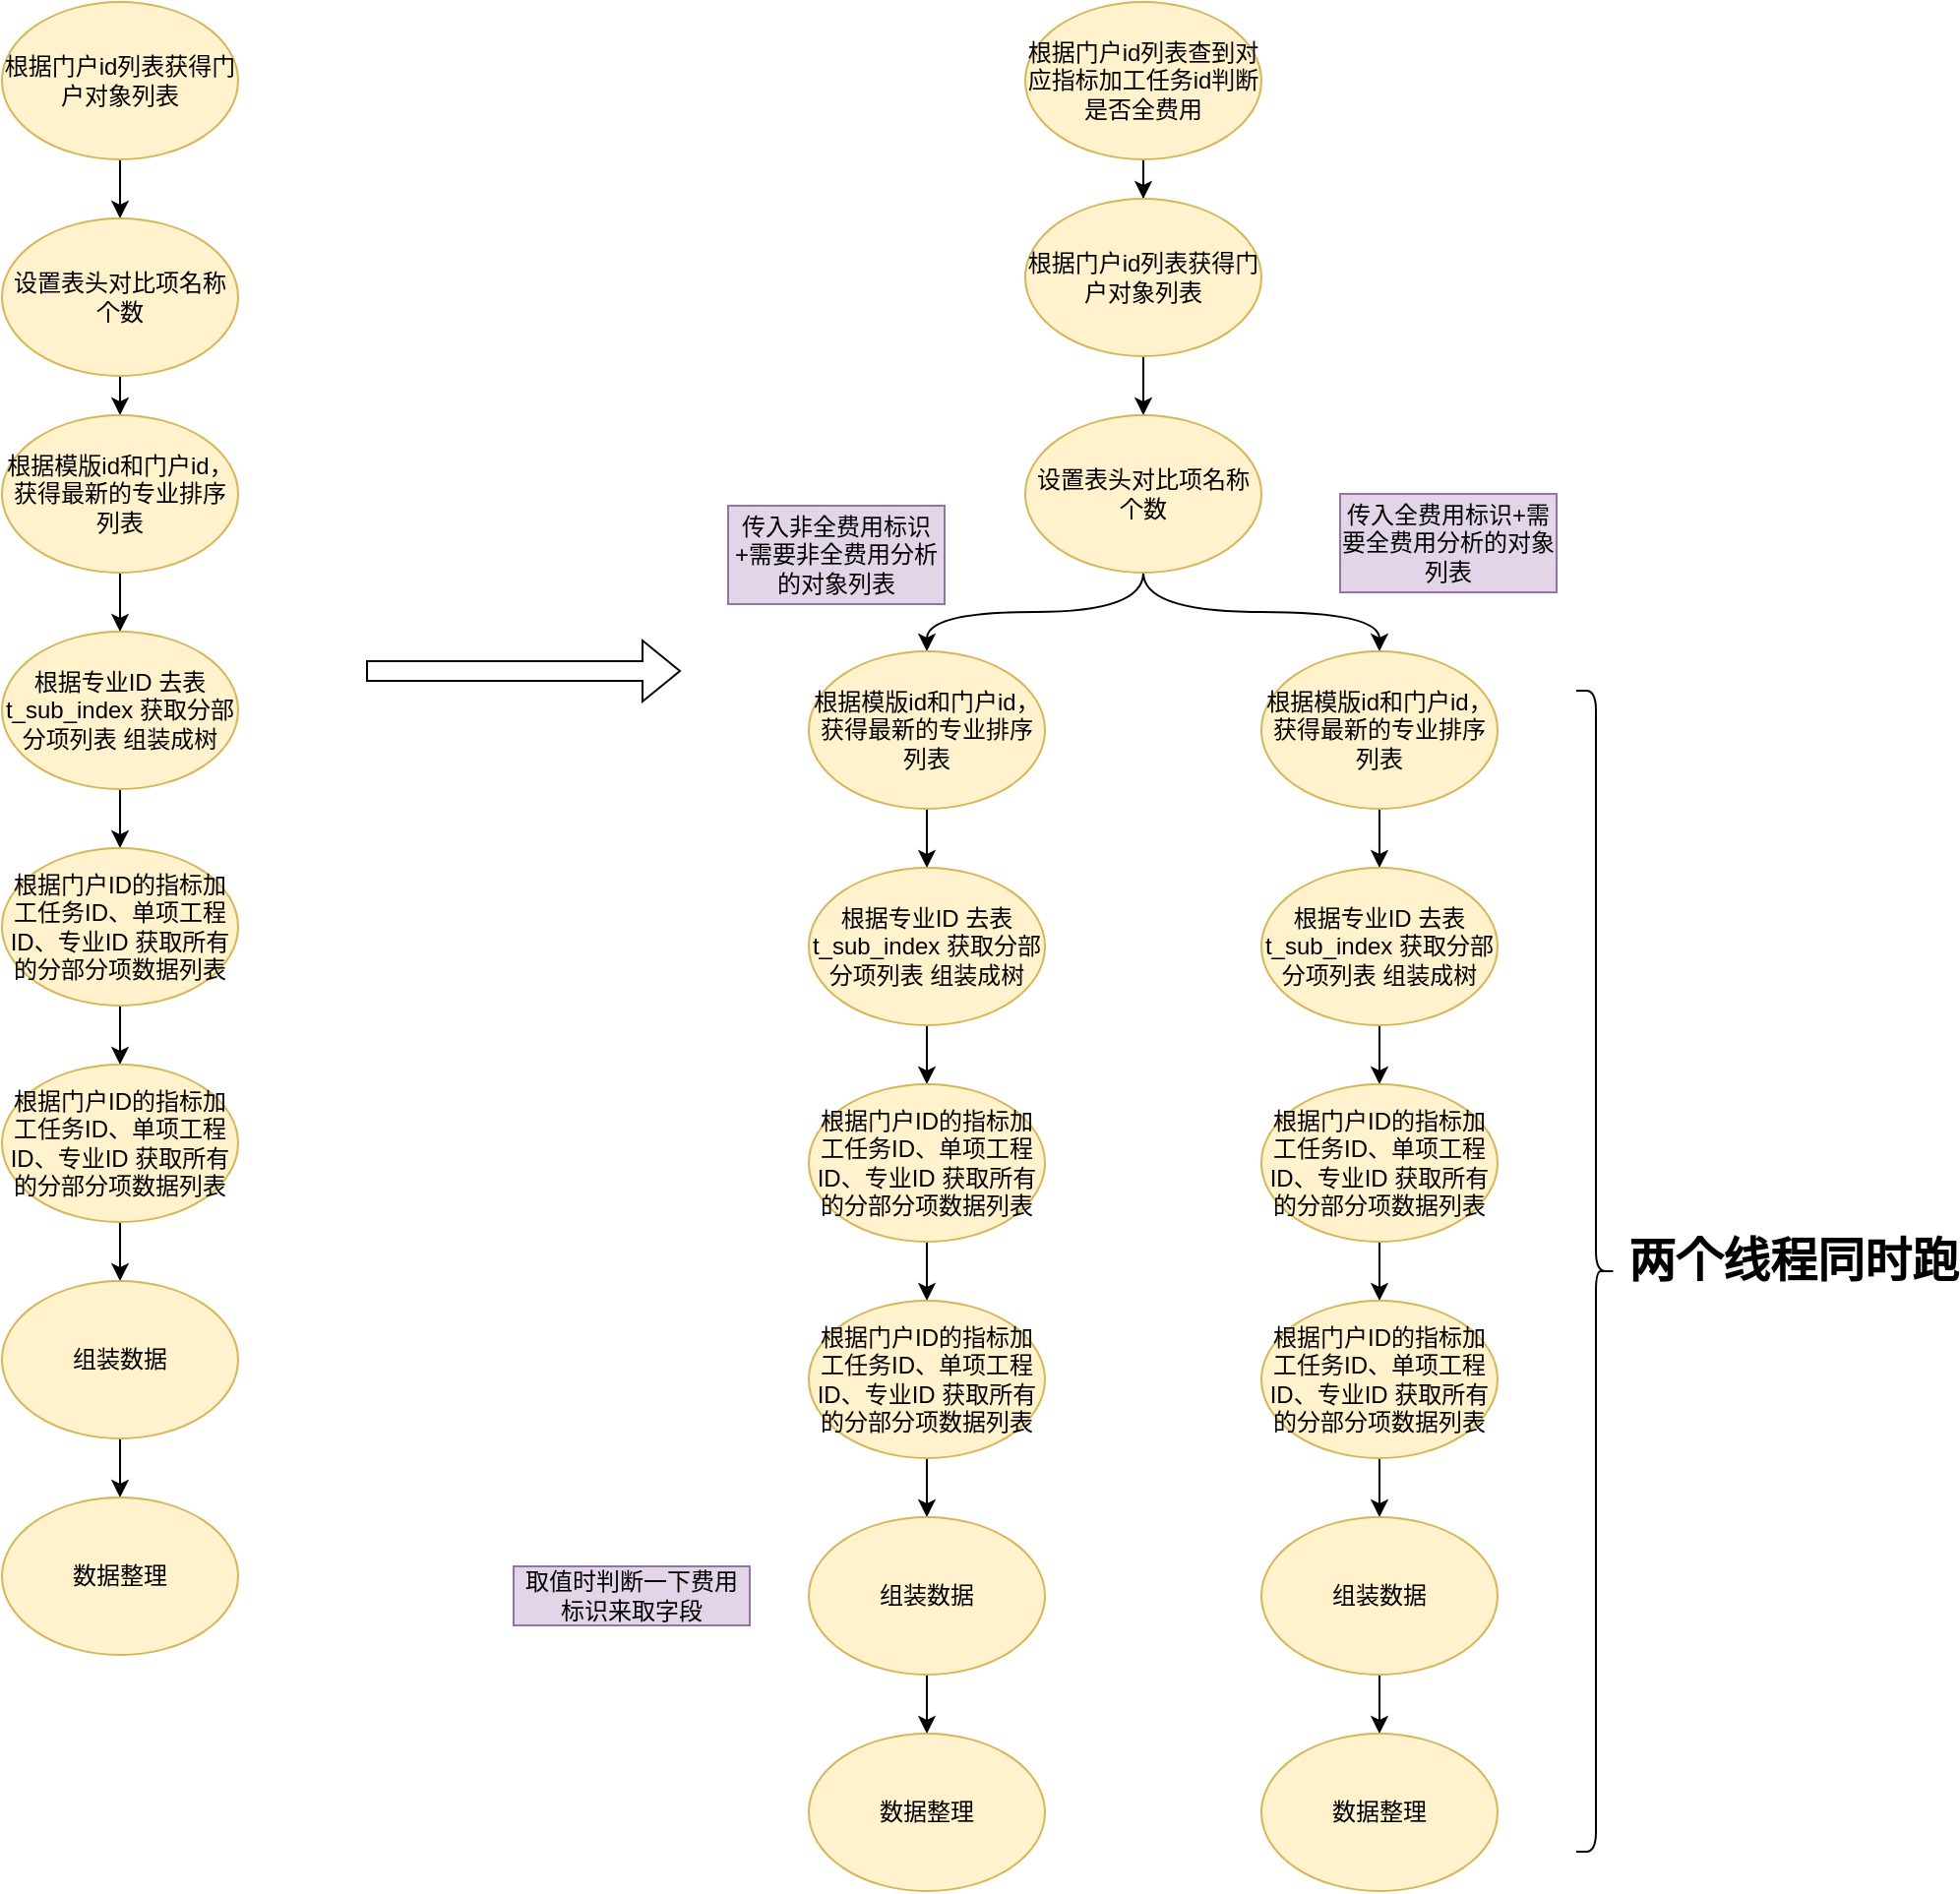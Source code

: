 <mxfile version="21.7.2" type="github">
  <diagram name="第 1 页" id="16k-655BHXCyNk4jlRoW">
    <mxGraphModel dx="1140" dy="764" grid="1" gridSize="10" guides="1" tooltips="1" connect="1" arrows="1" fold="1" page="1" pageScale="1" pageWidth="1169" pageHeight="827" math="0" shadow="0">
      <root>
        <mxCell id="0" />
        <mxCell id="1" parent="0" />
        <mxCell id="nwjvndp7hKTSoQDyt6dj-2" style="edgeStyle=orthogonalEdgeStyle;rounded=1;orthogonalLoop=1;jettySize=auto;html=1;entryX=0.5;entryY=0;entryDx=0;entryDy=0;" edge="1" parent="1" source="nwjvndp7hKTSoQDyt6dj-1" target="nwjvndp7hKTSoQDyt6dj-3">
          <mxGeometry relative="1" as="geometry">
            <mxPoint x="300" y="170" as="targetPoint" />
          </mxGeometry>
        </mxCell>
        <mxCell id="nwjvndp7hKTSoQDyt6dj-1" value="根据门户id列表获得门户对象列表" style="ellipse;whiteSpace=wrap;html=1;rounded=1;fillColor=#fff2cc;strokeColor=#d6b656;" vertex="1" parent="1">
          <mxGeometry x="240" y="30" width="120" height="80" as="geometry" />
        </mxCell>
        <mxCell id="nwjvndp7hKTSoQDyt6dj-4" style="edgeStyle=orthogonalEdgeStyle;rounded=1;orthogonalLoop=1;jettySize=auto;html=1;entryX=0.5;entryY=0;entryDx=0;entryDy=0;" edge="1" parent="1" source="nwjvndp7hKTSoQDyt6dj-3" target="nwjvndp7hKTSoQDyt6dj-5">
          <mxGeometry relative="1" as="geometry">
            <mxPoint x="300" y="310" as="targetPoint" />
          </mxGeometry>
        </mxCell>
        <mxCell id="nwjvndp7hKTSoQDyt6dj-3" value="设置表头对比项名称个数" style="ellipse;whiteSpace=wrap;html=1;rounded=1;fillColor=#fff2cc;strokeColor=#d6b656;" vertex="1" parent="1">
          <mxGeometry x="240" y="140" width="120" height="80" as="geometry" />
        </mxCell>
        <mxCell id="SwWsapXYVksgjuBfi8HX-3" style="edgeStyle=orthogonalEdgeStyle;rounded=1;orthogonalLoop=1;jettySize=auto;html=1;entryX=0.5;entryY=0;entryDx=0;entryDy=0;" edge="1" parent="1" source="nwjvndp7hKTSoQDyt6dj-5" target="SwWsapXYVksgjuBfi8HX-6">
          <mxGeometry relative="1" as="geometry">
            <mxPoint x="300" y="380" as="targetPoint" />
          </mxGeometry>
        </mxCell>
        <mxCell id="nwjvndp7hKTSoQDyt6dj-5" value="根据模版id和门户id，获得最新的专业排序列表" style="ellipse;whiteSpace=wrap;html=1;rounded=1;fillColor=#fff2cc;strokeColor=#d6b656;" vertex="1" parent="1">
          <mxGeometry x="240" y="240" width="120" height="80" as="geometry" />
        </mxCell>
        <mxCell id="SwWsapXYVksgjuBfi8HX-10" style="edgeStyle=orthogonalEdgeStyle;rounded=0;orthogonalLoop=1;jettySize=auto;html=1;" edge="1" parent="1" source="SwWsapXYVksgjuBfi8HX-6" target="SwWsapXYVksgjuBfi8HX-8">
          <mxGeometry relative="1" as="geometry" />
        </mxCell>
        <mxCell id="SwWsapXYVksgjuBfi8HX-6" value="根据专业ID 去表 t_sub_index 获取分部分项列表 组装成树" style="ellipse;whiteSpace=wrap;html=1;rounded=1;fillColor=#fff2cc;strokeColor=#d6b656;" vertex="1" parent="1">
          <mxGeometry x="240" y="350" width="120" height="80" as="geometry" />
        </mxCell>
        <mxCell id="SwWsapXYVksgjuBfi8HX-11" style="edgeStyle=orthogonalEdgeStyle;rounded=0;orthogonalLoop=1;jettySize=auto;html=1;entryX=0.5;entryY=0;entryDx=0;entryDy=0;" edge="1" parent="1" source="SwWsapXYVksgjuBfi8HX-8" target="SwWsapXYVksgjuBfi8HX-12">
          <mxGeometry relative="1" as="geometry">
            <mxPoint x="300" y="570" as="targetPoint" />
          </mxGeometry>
        </mxCell>
        <mxCell id="SwWsapXYVksgjuBfi8HX-8" value="根据门户ID的指标加工任务ID、单项工程ID、专业ID 获取所有的分部分项数据列表" style="ellipse;whiteSpace=wrap;html=1;rounded=1;fillColor=#fff2cc;strokeColor=#d6b656;" vertex="1" parent="1">
          <mxGeometry x="240" y="460" width="120" height="80" as="geometry" />
        </mxCell>
        <mxCell id="SwWsapXYVksgjuBfi8HX-13" style="edgeStyle=orthogonalEdgeStyle;rounded=0;orthogonalLoop=1;jettySize=auto;html=1;entryX=0.5;entryY=0;entryDx=0;entryDy=0;" edge="1" parent="1" source="SwWsapXYVksgjuBfi8HX-12" target="SwWsapXYVksgjuBfi8HX-14">
          <mxGeometry relative="1" as="geometry">
            <mxPoint x="300" y="690" as="targetPoint" />
          </mxGeometry>
        </mxCell>
        <mxCell id="SwWsapXYVksgjuBfi8HX-12" value="根据门户ID的指标加工任务ID、单项工程ID、专业ID 获取所有的分部分项数据列表" style="ellipse;whiteSpace=wrap;html=1;rounded=1;fillColor=#fff2cc;strokeColor=#d6b656;" vertex="1" parent="1">
          <mxGeometry x="240" y="570" width="120" height="80" as="geometry" />
        </mxCell>
        <mxCell id="SwWsapXYVksgjuBfi8HX-15" style="edgeStyle=orthogonalEdgeStyle;rounded=0;orthogonalLoop=1;jettySize=auto;html=1;entryX=0.5;entryY=0;entryDx=0;entryDy=0;" edge="1" parent="1" source="SwWsapXYVksgjuBfi8HX-14" target="SwWsapXYVksgjuBfi8HX-16">
          <mxGeometry relative="1" as="geometry">
            <mxPoint x="300" y="790" as="targetPoint" />
          </mxGeometry>
        </mxCell>
        <mxCell id="SwWsapXYVksgjuBfi8HX-14" value="组装数据" style="ellipse;whiteSpace=wrap;html=1;rounded=1;fillColor=#fff2cc;strokeColor=#d6b656;" vertex="1" parent="1">
          <mxGeometry x="240" y="680" width="120" height="80" as="geometry" />
        </mxCell>
        <mxCell id="SwWsapXYVksgjuBfi8HX-16" value="数据整理" style="ellipse;whiteSpace=wrap;html=1;rounded=1;fillColor=#fff2cc;strokeColor=#d6b656;" vertex="1" parent="1">
          <mxGeometry x="240" y="790" width="120" height="80" as="geometry" />
        </mxCell>
        <mxCell id="SwWsapXYVksgjuBfi8HX-17" value="" style="shape=flexArrow;endArrow=classic;html=1;rounded=0;" edge="1" parent="1">
          <mxGeometry width="50" height="50" relative="1" as="geometry">
            <mxPoint x="425" y="370" as="sourcePoint" />
            <mxPoint x="585" y="370" as="targetPoint" />
          </mxGeometry>
        </mxCell>
        <mxCell id="SwWsapXYVksgjuBfi8HX-26" style="edgeStyle=orthogonalEdgeStyle;rounded=0;orthogonalLoop=1;jettySize=auto;html=1;entryX=0.5;entryY=0;entryDx=0;entryDy=0;" edge="1" parent="1" source="SwWsapXYVksgjuBfi8HX-19" target="SwWsapXYVksgjuBfi8HX-23">
          <mxGeometry relative="1" as="geometry" />
        </mxCell>
        <mxCell id="SwWsapXYVksgjuBfi8HX-19" value="根据门户id列表查到对应指标加工任务id判断是否全费用" style="ellipse;whiteSpace=wrap;html=1;rounded=1;fillColor=#fff2cc;strokeColor=#d6b656;" vertex="1" parent="1">
          <mxGeometry x="760" y="30" width="120" height="80" as="geometry" />
        </mxCell>
        <mxCell id="SwWsapXYVksgjuBfi8HX-22" style="edgeStyle=orthogonalEdgeStyle;rounded=1;orthogonalLoop=1;jettySize=auto;html=1;entryX=0.5;entryY=0;entryDx=0;entryDy=0;" edge="1" parent="1" source="SwWsapXYVksgjuBfi8HX-23" target="SwWsapXYVksgjuBfi8HX-25">
          <mxGeometry relative="1" as="geometry">
            <mxPoint x="820" y="270" as="targetPoint" />
          </mxGeometry>
        </mxCell>
        <mxCell id="SwWsapXYVksgjuBfi8HX-23" value="根据门户id列表获得门户对象列表" style="ellipse;whiteSpace=wrap;html=1;rounded=1;fillColor=#fff2cc;strokeColor=#d6b656;" vertex="1" parent="1">
          <mxGeometry x="760" y="130" width="120" height="80" as="geometry" />
        </mxCell>
        <mxCell id="SwWsapXYVksgjuBfi8HX-50" style="edgeStyle=orthogonalEdgeStyle;orthogonalLoop=1;jettySize=auto;html=1;entryX=0.5;entryY=0;entryDx=0;entryDy=0;curved=1;" edge="1" parent="1" source="SwWsapXYVksgjuBfi8HX-25" target="SwWsapXYVksgjuBfi8HX-39">
          <mxGeometry relative="1" as="geometry" />
        </mxCell>
        <mxCell id="SwWsapXYVksgjuBfi8HX-51" style="edgeStyle=orthogonalEdgeStyle;orthogonalLoop=1;jettySize=auto;html=1;entryX=0.5;entryY=0;entryDx=0;entryDy=0;curved=1;" edge="1" parent="1" source="SwWsapXYVksgjuBfi8HX-25" target="SwWsapXYVksgjuBfi8HX-28">
          <mxGeometry relative="1" as="geometry" />
        </mxCell>
        <mxCell id="SwWsapXYVksgjuBfi8HX-25" value="设置表头对比项名称个数" style="ellipse;whiteSpace=wrap;html=1;rounded=1;fillColor=#fff2cc;strokeColor=#d6b656;" vertex="1" parent="1">
          <mxGeometry x="760" y="240" width="120" height="80" as="geometry" />
        </mxCell>
        <mxCell id="SwWsapXYVksgjuBfi8HX-27" style="edgeStyle=orthogonalEdgeStyle;rounded=1;orthogonalLoop=1;jettySize=auto;html=1;entryX=0.5;entryY=0;entryDx=0;entryDy=0;" edge="1" parent="1" source="SwWsapXYVksgjuBfi8HX-28" target="SwWsapXYVksgjuBfi8HX-30">
          <mxGeometry relative="1" as="geometry">
            <mxPoint x="940" y="500" as="targetPoint" />
          </mxGeometry>
        </mxCell>
        <mxCell id="SwWsapXYVksgjuBfi8HX-28" value="根据模版id和门户id，获得最新的专业排序列表" style="ellipse;whiteSpace=wrap;html=1;rounded=1;fillColor=#fff2cc;strokeColor=#d6b656;" vertex="1" parent="1">
          <mxGeometry x="880" y="360" width="120" height="80" as="geometry" />
        </mxCell>
        <mxCell id="SwWsapXYVksgjuBfi8HX-29" style="edgeStyle=orthogonalEdgeStyle;rounded=0;orthogonalLoop=1;jettySize=auto;html=1;" edge="1" parent="1" source="SwWsapXYVksgjuBfi8HX-30" target="SwWsapXYVksgjuBfi8HX-32">
          <mxGeometry relative="1" as="geometry" />
        </mxCell>
        <mxCell id="SwWsapXYVksgjuBfi8HX-30" value="根据专业ID 去表 t_sub_index 获取分部分项列表 组装成树" style="ellipse;whiteSpace=wrap;html=1;rounded=1;fillColor=#fff2cc;strokeColor=#d6b656;" vertex="1" parent="1">
          <mxGeometry x="880" y="470" width="120" height="80" as="geometry" />
        </mxCell>
        <mxCell id="SwWsapXYVksgjuBfi8HX-31" style="edgeStyle=orthogonalEdgeStyle;rounded=0;orthogonalLoop=1;jettySize=auto;html=1;entryX=0.5;entryY=0;entryDx=0;entryDy=0;" edge="1" parent="1" source="SwWsapXYVksgjuBfi8HX-32" target="SwWsapXYVksgjuBfi8HX-34">
          <mxGeometry relative="1" as="geometry">
            <mxPoint x="940" y="690" as="targetPoint" />
          </mxGeometry>
        </mxCell>
        <mxCell id="SwWsapXYVksgjuBfi8HX-32" value="根据门户ID的指标加工任务ID、单项工程ID、专业ID 获取所有的分部分项数据列表" style="ellipse;whiteSpace=wrap;html=1;rounded=1;fillColor=#fff2cc;strokeColor=#d6b656;" vertex="1" parent="1">
          <mxGeometry x="880" y="580" width="120" height="80" as="geometry" />
        </mxCell>
        <mxCell id="SwWsapXYVksgjuBfi8HX-33" style="edgeStyle=orthogonalEdgeStyle;rounded=0;orthogonalLoop=1;jettySize=auto;html=1;entryX=0.5;entryY=0;entryDx=0;entryDy=0;" edge="1" parent="1" source="SwWsapXYVksgjuBfi8HX-34" target="SwWsapXYVksgjuBfi8HX-36">
          <mxGeometry relative="1" as="geometry">
            <mxPoint x="940" y="810" as="targetPoint" />
          </mxGeometry>
        </mxCell>
        <mxCell id="SwWsapXYVksgjuBfi8HX-34" value="根据门户ID的指标加工任务ID、单项工程ID、专业ID 获取所有的分部分项数据列表" style="ellipse;whiteSpace=wrap;html=1;rounded=1;fillColor=#fff2cc;strokeColor=#d6b656;" vertex="1" parent="1">
          <mxGeometry x="880" y="690" width="120" height="80" as="geometry" />
        </mxCell>
        <mxCell id="SwWsapXYVksgjuBfi8HX-35" style="edgeStyle=orthogonalEdgeStyle;rounded=0;orthogonalLoop=1;jettySize=auto;html=1;entryX=0.5;entryY=0;entryDx=0;entryDy=0;" edge="1" parent="1" source="SwWsapXYVksgjuBfi8HX-36" target="SwWsapXYVksgjuBfi8HX-37">
          <mxGeometry relative="1" as="geometry">
            <mxPoint x="940" y="910" as="targetPoint" />
          </mxGeometry>
        </mxCell>
        <mxCell id="SwWsapXYVksgjuBfi8HX-36" value="组装数据" style="ellipse;whiteSpace=wrap;html=1;rounded=1;fillColor=#fff2cc;strokeColor=#d6b656;" vertex="1" parent="1">
          <mxGeometry x="880" y="800" width="120" height="80" as="geometry" />
        </mxCell>
        <mxCell id="SwWsapXYVksgjuBfi8HX-37" value="数据整理" style="ellipse;whiteSpace=wrap;html=1;rounded=1;fillColor=#fff2cc;strokeColor=#d6b656;" vertex="1" parent="1">
          <mxGeometry x="880" y="910" width="120" height="80" as="geometry" />
        </mxCell>
        <mxCell id="SwWsapXYVksgjuBfi8HX-38" style="edgeStyle=orthogonalEdgeStyle;rounded=1;orthogonalLoop=1;jettySize=auto;html=1;entryX=0.5;entryY=0;entryDx=0;entryDy=0;" edge="1" parent="1" source="SwWsapXYVksgjuBfi8HX-39" target="SwWsapXYVksgjuBfi8HX-41">
          <mxGeometry relative="1" as="geometry">
            <mxPoint x="710" y="500" as="targetPoint" />
          </mxGeometry>
        </mxCell>
        <mxCell id="SwWsapXYVksgjuBfi8HX-39" value="根据模版id和门户id，获得最新的专业排序列表" style="ellipse;whiteSpace=wrap;html=1;rounded=1;fillColor=#fff2cc;strokeColor=#d6b656;" vertex="1" parent="1">
          <mxGeometry x="650" y="360" width="120" height="80" as="geometry" />
        </mxCell>
        <mxCell id="SwWsapXYVksgjuBfi8HX-40" style="edgeStyle=orthogonalEdgeStyle;rounded=0;orthogonalLoop=1;jettySize=auto;html=1;" edge="1" parent="1" source="SwWsapXYVksgjuBfi8HX-41" target="SwWsapXYVksgjuBfi8HX-43">
          <mxGeometry relative="1" as="geometry" />
        </mxCell>
        <mxCell id="SwWsapXYVksgjuBfi8HX-41" value="根据专业ID 去表 t_sub_index 获取分部分项列表 组装成树" style="ellipse;whiteSpace=wrap;html=1;rounded=1;fillColor=#fff2cc;strokeColor=#d6b656;" vertex="1" parent="1">
          <mxGeometry x="650" y="470" width="120" height="80" as="geometry" />
        </mxCell>
        <mxCell id="SwWsapXYVksgjuBfi8HX-42" style="edgeStyle=orthogonalEdgeStyle;rounded=0;orthogonalLoop=1;jettySize=auto;html=1;entryX=0.5;entryY=0;entryDx=0;entryDy=0;" edge="1" parent="1" source="SwWsapXYVksgjuBfi8HX-43" target="SwWsapXYVksgjuBfi8HX-45">
          <mxGeometry relative="1" as="geometry">
            <mxPoint x="710" y="690" as="targetPoint" />
          </mxGeometry>
        </mxCell>
        <mxCell id="SwWsapXYVksgjuBfi8HX-43" value="根据门户ID的指标加工任务ID、单项工程ID、专业ID 获取所有的分部分项数据列表" style="ellipse;whiteSpace=wrap;html=1;rounded=1;fillColor=#fff2cc;strokeColor=#d6b656;" vertex="1" parent="1">
          <mxGeometry x="650" y="580" width="120" height="80" as="geometry" />
        </mxCell>
        <mxCell id="SwWsapXYVksgjuBfi8HX-44" style="edgeStyle=orthogonalEdgeStyle;rounded=0;orthogonalLoop=1;jettySize=auto;html=1;entryX=0.5;entryY=0;entryDx=0;entryDy=0;" edge="1" parent="1" source="SwWsapXYVksgjuBfi8HX-45" target="SwWsapXYVksgjuBfi8HX-47">
          <mxGeometry relative="1" as="geometry">
            <mxPoint x="710" y="810" as="targetPoint" />
          </mxGeometry>
        </mxCell>
        <mxCell id="SwWsapXYVksgjuBfi8HX-45" value="根据门户ID的指标加工任务ID、单项工程ID、专业ID 获取所有的分部分项数据列表" style="ellipse;whiteSpace=wrap;html=1;rounded=1;fillColor=#fff2cc;strokeColor=#d6b656;" vertex="1" parent="1">
          <mxGeometry x="650" y="690" width="120" height="80" as="geometry" />
        </mxCell>
        <mxCell id="SwWsapXYVksgjuBfi8HX-46" style="edgeStyle=orthogonalEdgeStyle;rounded=0;orthogonalLoop=1;jettySize=auto;html=1;entryX=0.5;entryY=0;entryDx=0;entryDy=0;" edge="1" parent="1" source="SwWsapXYVksgjuBfi8HX-47" target="SwWsapXYVksgjuBfi8HX-48">
          <mxGeometry relative="1" as="geometry">
            <mxPoint x="710" y="910" as="targetPoint" />
          </mxGeometry>
        </mxCell>
        <mxCell id="SwWsapXYVksgjuBfi8HX-47" value="组装数据" style="ellipse;whiteSpace=wrap;html=1;rounded=1;fillColor=#fff2cc;strokeColor=#d6b656;" vertex="1" parent="1">
          <mxGeometry x="650" y="800" width="120" height="80" as="geometry" />
        </mxCell>
        <mxCell id="SwWsapXYVksgjuBfi8HX-48" value="数据整理" style="ellipse;whiteSpace=wrap;html=1;rounded=1;fillColor=#fff2cc;strokeColor=#d6b656;" vertex="1" parent="1">
          <mxGeometry x="650" y="910" width="120" height="80" as="geometry" />
        </mxCell>
        <mxCell id="SwWsapXYVksgjuBfi8HX-52" value="" style="shape=curlyBracket;whiteSpace=wrap;html=1;rounded=1;flipH=1;labelPosition=right;verticalLabelPosition=middle;align=left;verticalAlign=middle;" vertex="1" parent="1">
          <mxGeometry x="1040" y="380" width="20" height="590" as="geometry" />
        </mxCell>
        <mxCell id="SwWsapXYVksgjuBfi8HX-53" value="两个线程同时跑" style="text;strokeColor=none;fillColor=none;html=1;fontSize=24;fontStyle=1;verticalAlign=middle;align=center;" vertex="1" parent="1">
          <mxGeometry x="1100" y="650" width="100" height="40" as="geometry" />
        </mxCell>
        <mxCell id="SwWsapXYVksgjuBfi8HX-55" value="传入非全费用标识+需要非全费用分析的对象列表" style="rounded=0;whiteSpace=wrap;html=1;fillColor=#e1d5e7;strokeColor=#9673a6;" vertex="1" parent="1">
          <mxGeometry x="609" y="286" width="110" height="50" as="geometry" />
        </mxCell>
        <mxCell id="SwWsapXYVksgjuBfi8HX-56" value="传入全费用标识+需要全费用分析的对象列表" style="rounded=0;whiteSpace=wrap;html=1;fillColor=#e1d5e7;strokeColor=#9673a6;" vertex="1" parent="1">
          <mxGeometry x="920" y="280" width="110" height="50" as="geometry" />
        </mxCell>
        <mxCell id="SwWsapXYVksgjuBfi8HX-58" value="取值时判断一下费用标识来取字段" style="rounded=0;whiteSpace=wrap;html=1;fillColor=#e1d5e7;strokeColor=#9673a6;" vertex="1" parent="1">
          <mxGeometry x="500" y="825" width="120" height="30" as="geometry" />
        </mxCell>
      </root>
    </mxGraphModel>
  </diagram>
</mxfile>
